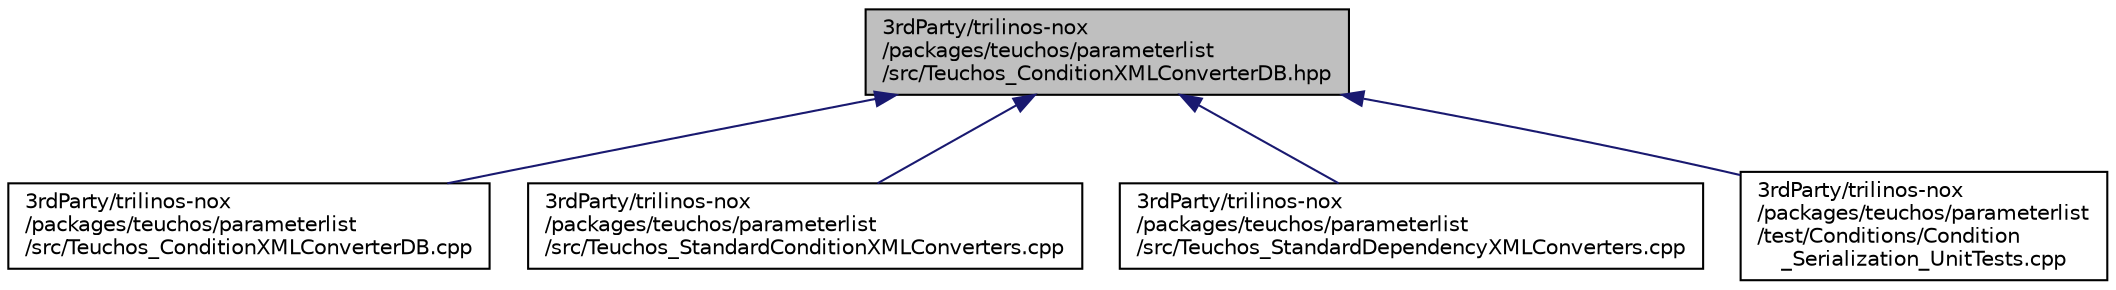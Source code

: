 digraph "3rdParty/trilinos-nox/packages/teuchos/parameterlist/src/Teuchos_ConditionXMLConverterDB.hpp"
{
  edge [fontname="Helvetica",fontsize="10",labelfontname="Helvetica",labelfontsize="10"];
  node [fontname="Helvetica",fontsize="10",shape=record];
  Node74 [label="3rdParty/trilinos-nox\l/packages/teuchos/parameterlist\l/src/Teuchos_ConditionXMLConverterDB.hpp",height=0.2,width=0.4,color="black", fillcolor="grey75", style="filled", fontcolor="black"];
  Node74 -> Node75 [dir="back",color="midnightblue",fontsize="10",style="solid",fontname="Helvetica"];
  Node75 [label="3rdParty/trilinos-nox\l/packages/teuchos/parameterlist\l/src/Teuchos_ConditionXMLConverterDB.cpp",height=0.2,width=0.4,color="black", fillcolor="white", style="filled",URL="$db/ddb/_teuchos___condition_x_m_l_converter_d_b_8cpp.html"];
  Node74 -> Node76 [dir="back",color="midnightblue",fontsize="10",style="solid",fontname="Helvetica"];
  Node76 [label="3rdParty/trilinos-nox\l/packages/teuchos/parameterlist\l/src/Teuchos_StandardConditionXMLConverters.cpp",height=0.2,width=0.4,color="black", fillcolor="white", style="filled",URL="$de/d27/_teuchos___standard_condition_x_m_l_converters_8cpp.html"];
  Node74 -> Node77 [dir="back",color="midnightblue",fontsize="10",style="solid",fontname="Helvetica"];
  Node77 [label="3rdParty/trilinos-nox\l/packages/teuchos/parameterlist\l/src/Teuchos_StandardDependencyXMLConverters.cpp",height=0.2,width=0.4,color="black", fillcolor="white", style="filled",URL="$d5/def/_teuchos___standard_dependency_x_m_l_converters_8cpp.html"];
  Node74 -> Node78 [dir="back",color="midnightblue",fontsize="10",style="solid",fontname="Helvetica"];
  Node78 [label="3rdParty/trilinos-nox\l/packages/teuchos/parameterlist\l/test/Conditions/Condition\l_Serialization_UnitTests.cpp",height=0.2,width=0.4,color="black", fillcolor="white", style="filled",URL="$d2/d50/_condition___serialization___unit_tests_8cpp.html"];
}
